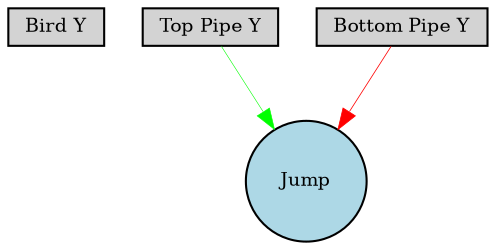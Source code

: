 digraph {
	node [fontsize=9 height=0.2 shape=circle width=0.2]
	"Bird Y" [fillcolor=lightgray shape=box style=filled]
	"Top Pipe Y" [fillcolor=lightgray shape=box style=filled]
	"Bottom Pipe Y" [fillcolor=lightgray shape=box style=filled]
	Jump [fillcolor=lightblue style=filled]
	"Top Pipe Y" -> Jump [color=green penwidth=0.28184275905202616 style=solid]
	"Bottom Pipe Y" -> Jump [color=red penwidth=0.3734609443634811 style=solid]
}
